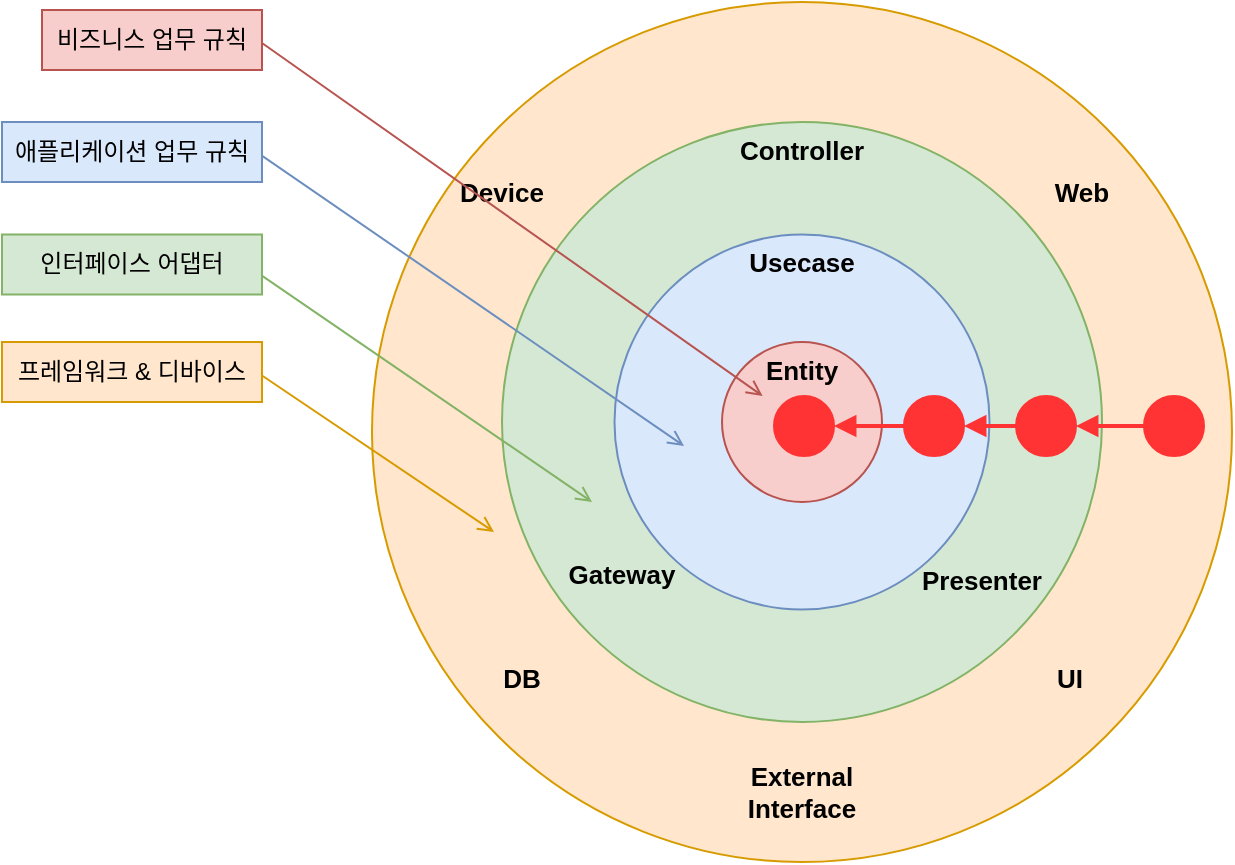 <mxfile version="24.6.4" type="device">
  <diagram name="페이지-1" id="uMQJzB9k2dWxf3XCYxRZ">
    <mxGraphModel dx="887" dy="894" grid="1" gridSize="10" guides="1" tooltips="1" connect="1" arrows="1" fold="1" page="1" pageScale="1" pageWidth="827" pageHeight="1169" math="0" shadow="0">
      <root>
        <mxCell id="0" />
        <mxCell id="1" parent="0" />
        <mxCell id="HGN-ahiroi9T4cNAC74y-4" value="" style="ellipse;whiteSpace=wrap;html=1;aspect=fixed;verticalAlign=top;fontStyle=1;fontSize=13;fillColor=#ffe6cc;strokeColor=#d79b00;" vertex="1" parent="1">
          <mxGeometry x="195" y="250" width="430" height="430" as="geometry" />
        </mxCell>
        <mxCell id="HGN-ahiroi9T4cNAC74y-3" value="Controller" style="ellipse;whiteSpace=wrap;html=1;aspect=fixed;verticalAlign=top;fontStyle=1;fontSize=13;fillColor=#d5e8d4;strokeColor=#82b366;" vertex="1" parent="1">
          <mxGeometry x="260" y="310" width="300" height="300" as="geometry" />
        </mxCell>
        <mxCell id="HGN-ahiroi9T4cNAC74y-2" value="Usecase" style="ellipse;whiteSpace=wrap;html=1;aspect=fixed;verticalAlign=top;fontStyle=1;fontSize=13;fillColor=#dae8fc;strokeColor=#6c8ebf;" vertex="1" parent="1">
          <mxGeometry x="316.25" y="366.25" width="187.5" height="187.5" as="geometry" />
        </mxCell>
        <mxCell id="HGN-ahiroi9T4cNAC74y-1" value="Entity" style="ellipse;whiteSpace=wrap;html=1;aspect=fixed;verticalAlign=top;fontStyle=1;fontSize=13;fillColor=#f8cecc;strokeColor=#b85450;" vertex="1" parent="1">
          <mxGeometry x="370" y="420" width="80" height="80" as="geometry" />
        </mxCell>
        <mxCell id="HGN-ahiroi9T4cNAC74y-5" value="Gateway" style="text;html=1;align=center;verticalAlign=middle;whiteSpace=wrap;rounded=0;fontSize=13;fontStyle=1" vertex="1" parent="1">
          <mxGeometry x="290" y="521" width="60" height="30" as="geometry" />
        </mxCell>
        <mxCell id="HGN-ahiroi9T4cNAC74y-6" value="Presenter" style="text;html=1;align=center;verticalAlign=middle;whiteSpace=wrap;rounded=0;fontSize=13;fontStyle=1" vertex="1" parent="1">
          <mxGeometry x="470" y="523.75" width="60" height="30" as="geometry" />
        </mxCell>
        <mxCell id="HGN-ahiroi9T4cNAC74y-7" value="Web" style="text;html=1;align=center;verticalAlign=middle;whiteSpace=wrap;rounded=0;fontSize=13;fontStyle=1" vertex="1" parent="1">
          <mxGeometry x="520" y="330" width="60" height="30" as="geometry" />
        </mxCell>
        <mxCell id="HGN-ahiroi9T4cNAC74y-8" value="UI" style="text;html=1;align=center;verticalAlign=middle;whiteSpace=wrap;rounded=0;fontSize=13;fontStyle=1" vertex="1" parent="1">
          <mxGeometry x="514" y="573" width="60" height="30" as="geometry" />
        </mxCell>
        <mxCell id="HGN-ahiroi9T4cNAC74y-9" value="External&lt;div&gt;Interface&lt;/div&gt;" style="text;html=1;align=center;verticalAlign=middle;whiteSpace=wrap;rounded=0;fontSize=13;fontStyle=1" vertex="1" parent="1">
          <mxGeometry x="380" y="630" width="60" height="30" as="geometry" />
        </mxCell>
        <mxCell id="HGN-ahiroi9T4cNAC74y-10" value="DB" style="text;html=1;align=center;verticalAlign=middle;whiteSpace=wrap;rounded=0;fontSize=13;fontStyle=1" vertex="1" parent="1">
          <mxGeometry x="240" y="573" width="60" height="30" as="geometry" />
        </mxCell>
        <mxCell id="HGN-ahiroi9T4cNAC74y-11" value="Device" style="text;html=1;align=center;verticalAlign=middle;whiteSpace=wrap;rounded=0;fontSize=13;fontStyle=1" vertex="1" parent="1">
          <mxGeometry x="230" y="330" width="60" height="30" as="geometry" />
        </mxCell>
        <mxCell id="HGN-ahiroi9T4cNAC74y-20" style="edgeStyle=orthogonalEdgeStyle;rounded=0;orthogonalLoop=1;jettySize=auto;html=1;entryX=0;entryY=0.5;entryDx=0;entryDy=0;startArrow=block;startFill=1;endArrow=none;endFill=0;strokeColor=#FF3333;strokeWidth=2;" edge="1" parent="1" source="HGN-ahiroi9T4cNAC74y-13" target="HGN-ahiroi9T4cNAC74y-14">
          <mxGeometry relative="1" as="geometry" />
        </mxCell>
        <mxCell id="HGN-ahiroi9T4cNAC74y-13" value="" style="ellipse;whiteSpace=wrap;html=1;aspect=fixed;strokeColor=#FF3333;fillColor=#FF3333;" vertex="1" parent="1">
          <mxGeometry x="396" y="447" width="30" height="30" as="geometry" />
        </mxCell>
        <mxCell id="HGN-ahiroi9T4cNAC74y-14" value="" style="ellipse;whiteSpace=wrap;html=1;aspect=fixed;strokeColor=#FF3333;fillColor=#FF3333;" vertex="1" parent="1">
          <mxGeometry x="461" y="447" width="30" height="30" as="geometry" />
        </mxCell>
        <mxCell id="HGN-ahiroi9T4cNAC74y-15" value="" style="ellipse;whiteSpace=wrap;html=1;aspect=fixed;strokeColor=#FF3333;fillColor=#FF3333;" vertex="1" parent="1">
          <mxGeometry x="517" y="447" width="30" height="30" as="geometry" />
        </mxCell>
        <mxCell id="HGN-ahiroi9T4cNAC74y-17" style="edgeStyle=orthogonalEdgeStyle;rounded=0;orthogonalLoop=1;jettySize=auto;html=1;entryX=1;entryY=0.5;entryDx=0;entryDy=0;strokeColor=#FF3333;endArrow=block;endFill=1;strokeWidth=2;" edge="1" parent="1" source="HGN-ahiroi9T4cNAC74y-16" target="HGN-ahiroi9T4cNAC74y-15">
          <mxGeometry relative="1" as="geometry" />
        </mxCell>
        <mxCell id="HGN-ahiroi9T4cNAC74y-16" value="" style="ellipse;whiteSpace=wrap;html=1;aspect=fixed;strokeColor=#FF3333;fillColor=#FF3333;" vertex="1" parent="1">
          <mxGeometry x="581" y="447" width="30" height="30" as="geometry" />
        </mxCell>
        <mxCell id="HGN-ahiroi9T4cNAC74y-18" style="edgeStyle=orthogonalEdgeStyle;rounded=0;orthogonalLoop=1;jettySize=auto;html=1;entryX=1;entryY=0.5;entryDx=0;entryDy=0;strokeColor=#FF3333;endArrow=block;endFill=1;strokeWidth=2;" edge="1" parent="1">
          <mxGeometry relative="1" as="geometry">
            <mxPoint x="525" y="462" as="sourcePoint" />
            <mxPoint x="491" y="462" as="targetPoint" />
          </mxGeometry>
        </mxCell>
        <mxCell id="HGN-ahiroi9T4cNAC74y-25" style="rounded=0;orthogonalLoop=1;jettySize=auto;html=1;endArrow=open;endFill=0;fillColor=#f8cecc;strokeColor=#b85450;" edge="1" parent="1">
          <mxGeometry relative="1" as="geometry">
            <mxPoint x="139.279" y="270" as="sourcePoint" />
            <mxPoint x="390.306" y="446.954" as="targetPoint" />
          </mxGeometry>
        </mxCell>
        <mxCell id="HGN-ahiroi9T4cNAC74y-21" value="비즈니스 업무 규칙" style="text;html=1;align=center;verticalAlign=middle;whiteSpace=wrap;rounded=0;fillColor=#f8cecc;strokeColor=#b85450;" vertex="1" parent="1">
          <mxGeometry x="30" y="254" width="110" height="30" as="geometry" />
        </mxCell>
        <mxCell id="HGN-ahiroi9T4cNAC74y-26" style="rounded=0;orthogonalLoop=1;jettySize=auto;html=1;endArrow=open;endFill=0;fillColor=#dae8fc;strokeColor=#6c8ebf;" edge="1" parent="1">
          <mxGeometry relative="1" as="geometry">
            <mxPoint x="130" y="320" as="sourcePoint" />
            <mxPoint x="351" y="471.954" as="targetPoint" />
          </mxGeometry>
        </mxCell>
        <mxCell id="HGN-ahiroi9T4cNAC74y-28" style="rounded=0;orthogonalLoop=1;jettySize=auto;html=1;endArrow=open;endFill=0;fillColor=#d5e8d4;strokeColor=#82b366;" edge="1" parent="1">
          <mxGeometry relative="1" as="geometry">
            <mxPoint x="130" y="380" as="sourcePoint" />
            <mxPoint x="305" y="499.954" as="targetPoint" />
          </mxGeometry>
        </mxCell>
        <mxCell id="HGN-ahiroi9T4cNAC74y-29" style="rounded=0;orthogonalLoop=1;jettySize=auto;html=1;endArrow=open;endFill=0;fillColor=#ffe6cc;strokeColor=#d79b00;" edge="1" parent="1">
          <mxGeometry relative="1" as="geometry">
            <mxPoint x="130" y="430" as="sourcePoint" />
            <mxPoint x="256" y="514.954" as="targetPoint" />
          </mxGeometry>
        </mxCell>
        <mxCell id="HGN-ahiroi9T4cNAC74y-22" value="애플리케이션 업무 규칙" style="text;html=1;align=center;verticalAlign=middle;whiteSpace=wrap;rounded=0;fillColor=#dae8fc;strokeColor=#6c8ebf;" vertex="1" parent="1">
          <mxGeometry x="10" y="310" width="130" height="30" as="geometry" />
        </mxCell>
        <mxCell id="HGN-ahiroi9T4cNAC74y-23" value="인터페이스 어댑터" style="text;html=1;align=center;verticalAlign=middle;whiteSpace=wrap;rounded=0;fillColor=#d5e8d4;strokeColor=#82b366;" vertex="1" parent="1">
          <mxGeometry x="10" y="366.25" width="130" height="30" as="geometry" />
        </mxCell>
        <mxCell id="HGN-ahiroi9T4cNAC74y-24" value="프레임워크 &amp;amp; 디바이스" style="text;html=1;align=center;verticalAlign=middle;whiteSpace=wrap;rounded=0;fillColor=#ffe6cc;strokeColor=#d79b00;" vertex="1" parent="1">
          <mxGeometry x="10" y="420" width="130" height="30" as="geometry" />
        </mxCell>
      </root>
    </mxGraphModel>
  </diagram>
</mxfile>
